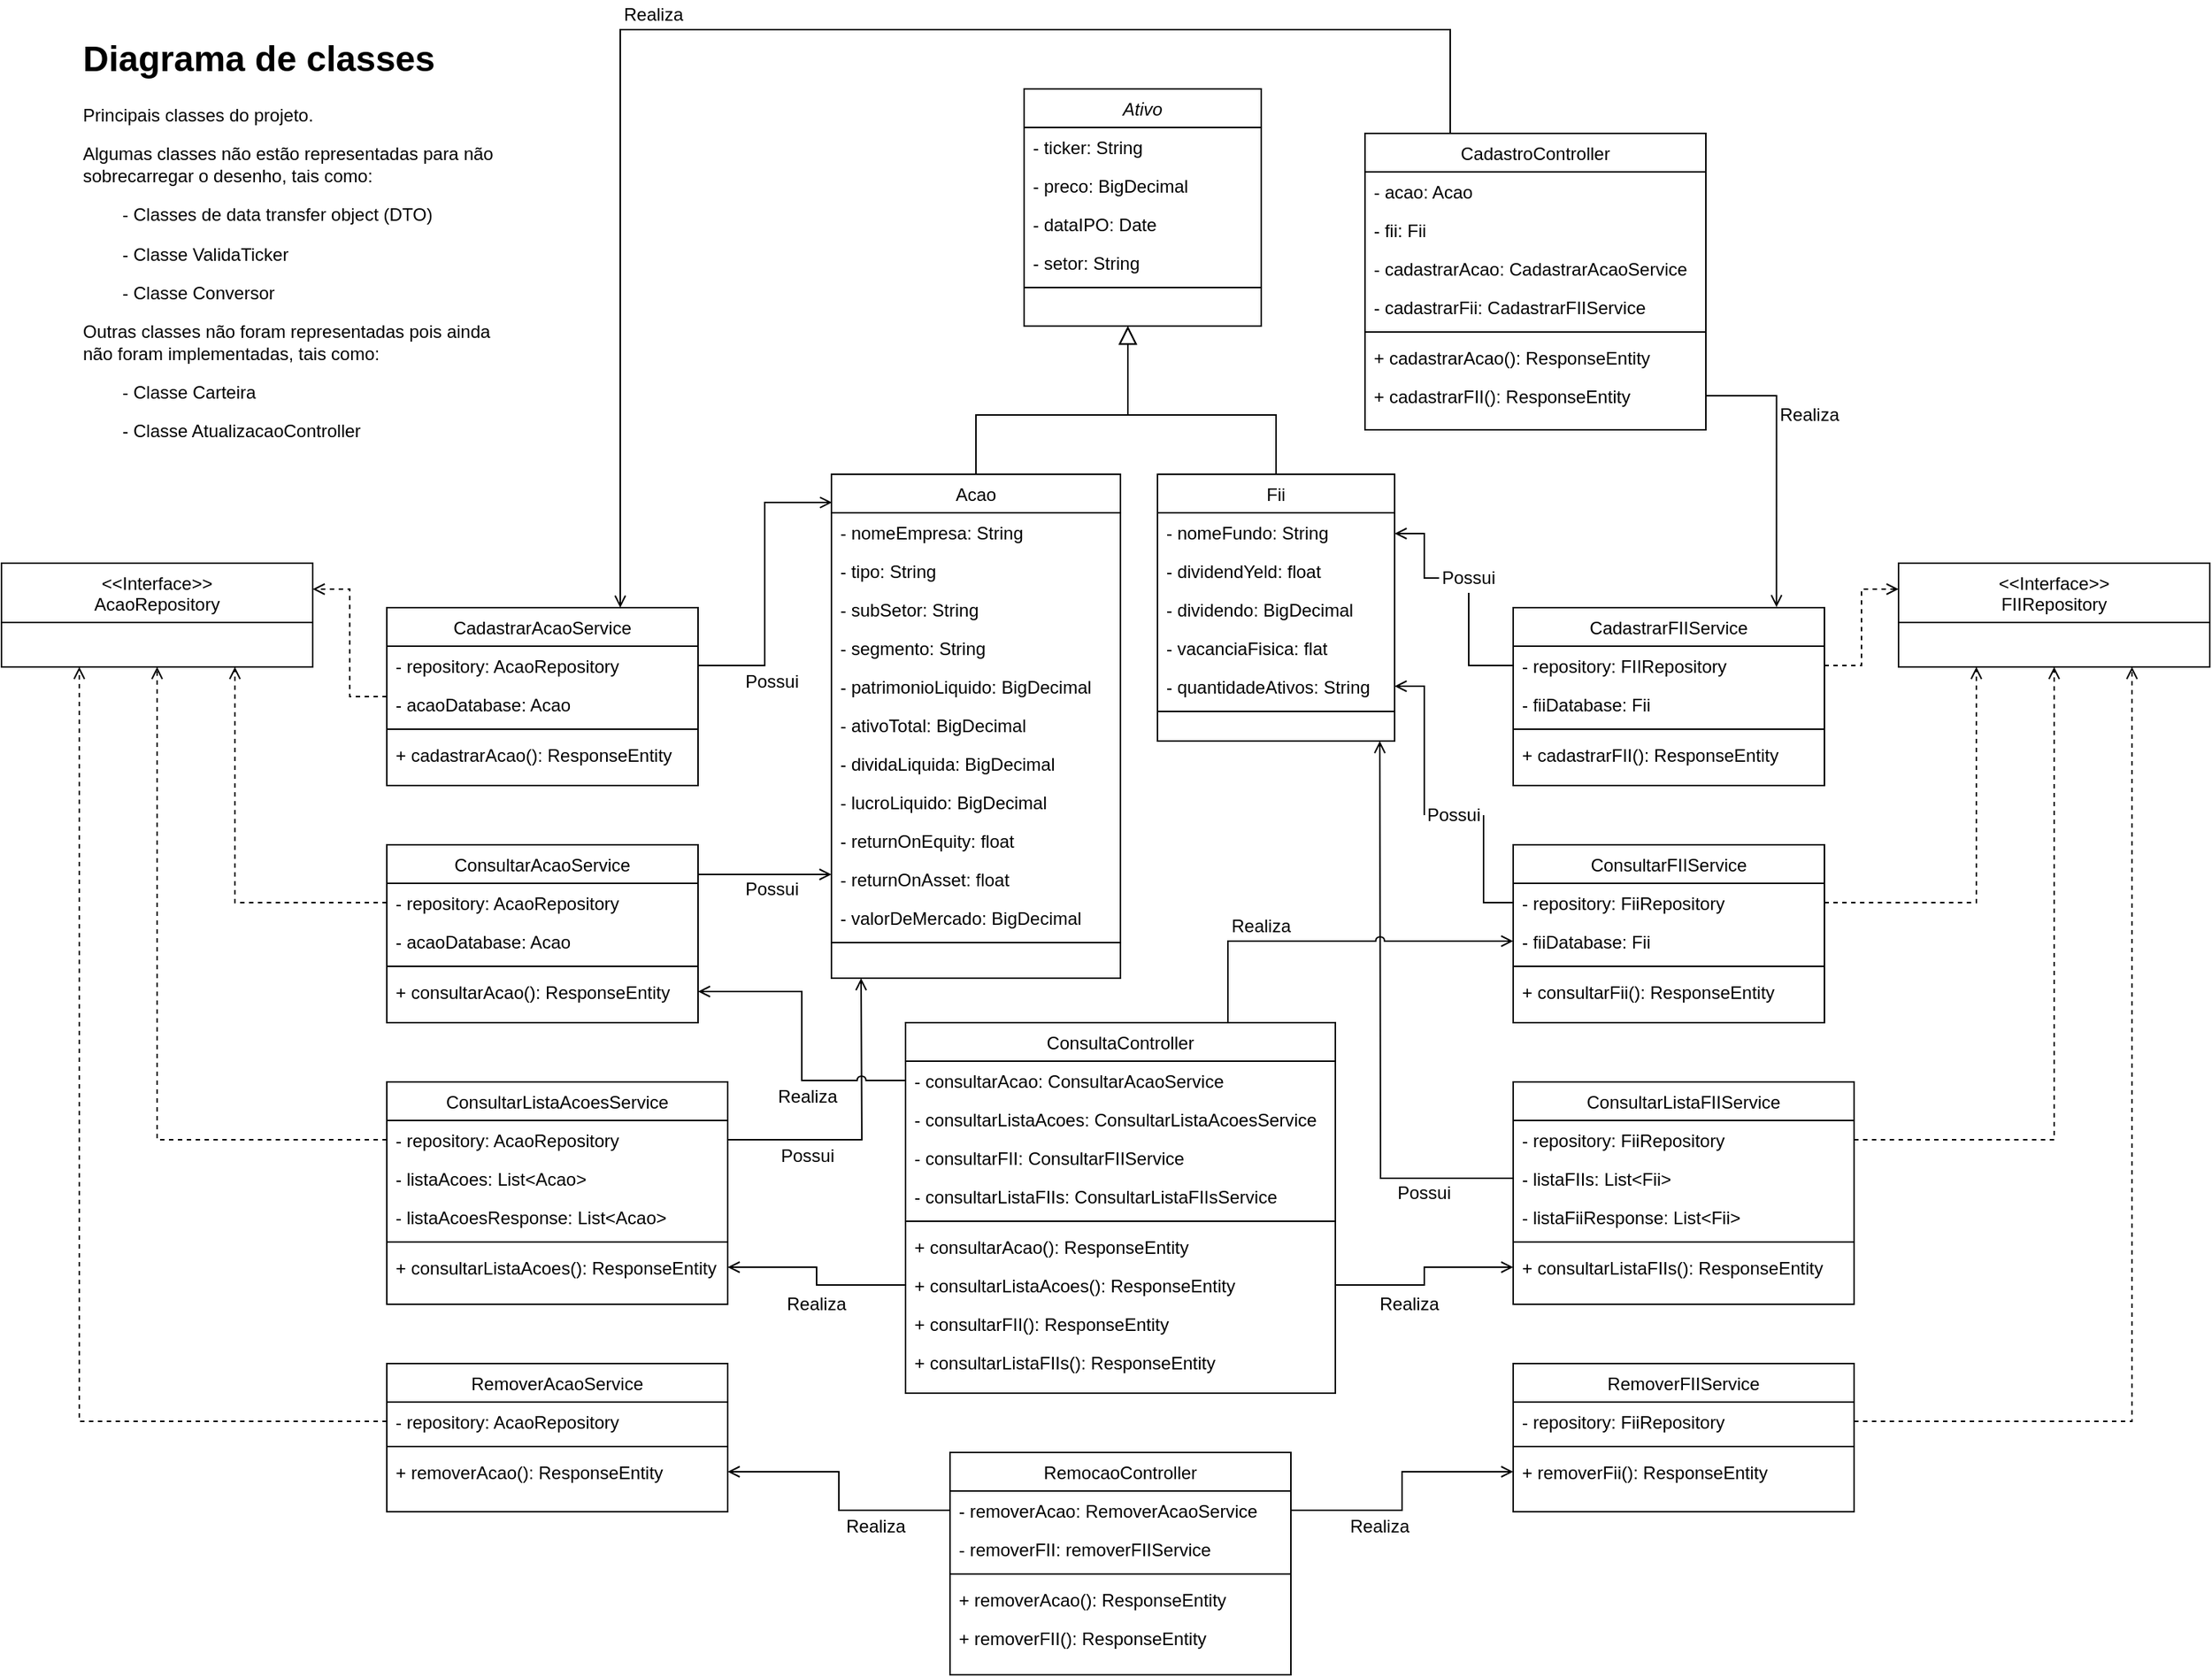 <mxfile version="14.9.2" type="device"><diagram id="C5RBs43oDa-KdzZeNtuy" name="Page-1"><mxGraphModel dx="2500" dy="2103" grid="1" gridSize="10" guides="1" tooltips="1" connect="1" arrows="1" fold="1" page="1" pageScale="1" pageWidth="827" pageHeight="1169" math="0" shadow="0"><root><mxCell id="WIyWlLk6GJQsqaUBKTNV-0"/><mxCell id="WIyWlLk6GJQsqaUBKTNV-1" parent="WIyWlLk6GJQsqaUBKTNV-0"/><mxCell id="zkfFHV4jXpPFQw0GAbJ--0" value="Ativo" style="swimlane;fontStyle=2;align=center;verticalAlign=top;childLayout=stackLayout;horizontal=1;startSize=26;horizontalStack=0;resizeParent=1;resizeLast=0;collapsible=1;marginBottom=0;rounded=0;shadow=0;strokeWidth=1;" parent="WIyWlLk6GJQsqaUBKTNV-1" vertex="1"><mxGeometry x="540" y="10" width="160" height="160" as="geometry"><mxRectangle x="230" y="140" width="160" height="26" as="alternateBounds"/></mxGeometry></mxCell><mxCell id="zkfFHV4jXpPFQw0GAbJ--1" value="- ticker: String" style="text;align=left;verticalAlign=top;spacingLeft=4;spacingRight=4;overflow=hidden;rotatable=0;points=[[0,0.5],[1,0.5]];portConstraint=eastwest;" parent="zkfFHV4jXpPFQw0GAbJ--0" vertex="1"><mxGeometry y="26" width="160" height="26" as="geometry"/></mxCell><mxCell id="zkfFHV4jXpPFQw0GAbJ--2" value="- preco: BigDecimal" style="text;align=left;verticalAlign=top;spacingLeft=4;spacingRight=4;overflow=hidden;rotatable=0;points=[[0,0.5],[1,0.5]];portConstraint=eastwest;rounded=0;shadow=0;html=0;" parent="zkfFHV4jXpPFQw0GAbJ--0" vertex="1"><mxGeometry y="52" width="160" height="26" as="geometry"/></mxCell><mxCell id="zkfFHV4jXpPFQw0GAbJ--3" value="- dataIPO: Date" style="text;align=left;verticalAlign=top;spacingLeft=4;spacingRight=4;overflow=hidden;rotatable=0;points=[[0,0.5],[1,0.5]];portConstraint=eastwest;rounded=0;shadow=0;html=0;" parent="zkfFHV4jXpPFQw0GAbJ--0" vertex="1"><mxGeometry y="78" width="160" height="26" as="geometry"/></mxCell><mxCell id="0uUBa3mdWD_UBztyE4oG-0" value="- setor: String" style="text;align=left;verticalAlign=top;spacingLeft=4;spacingRight=4;overflow=hidden;rotatable=0;points=[[0,0.5],[1,0.5]];portConstraint=eastwest;rounded=0;shadow=0;html=0;" parent="zkfFHV4jXpPFQw0GAbJ--0" vertex="1"><mxGeometry y="104" width="160" height="26" as="geometry"/></mxCell><mxCell id="zkfFHV4jXpPFQw0GAbJ--4" value="" style="line;html=1;strokeWidth=1;align=left;verticalAlign=middle;spacingTop=-1;spacingLeft=3;spacingRight=3;rotatable=0;labelPosition=right;points=[];portConstraint=eastwest;" parent="zkfFHV4jXpPFQw0GAbJ--0" vertex="1"><mxGeometry y="130" width="160" height="8" as="geometry"/></mxCell><mxCell id="zkfFHV4jXpPFQw0GAbJ--6" value="Acao" style="swimlane;fontStyle=0;align=center;verticalAlign=top;childLayout=stackLayout;horizontal=1;startSize=26;horizontalStack=0;resizeParent=1;resizeLast=0;collapsible=1;marginBottom=0;rounded=0;shadow=0;strokeWidth=1;" parent="WIyWlLk6GJQsqaUBKTNV-1" vertex="1"><mxGeometry x="410" y="270" width="195" height="340" as="geometry"><mxRectangle x="100" y="520" width="160" height="26" as="alternateBounds"/></mxGeometry></mxCell><mxCell id="zkfFHV4jXpPFQw0GAbJ--7" value="- nomeEmpresa: String" style="text;align=left;verticalAlign=top;spacingLeft=4;spacingRight=4;overflow=hidden;rotatable=0;points=[[0,0.5],[1,0.5]];portConstraint=eastwest;" parent="zkfFHV4jXpPFQw0GAbJ--6" vertex="1"><mxGeometry y="26" width="195" height="26" as="geometry"/></mxCell><mxCell id="zkfFHV4jXpPFQw0GAbJ--8" value="- tipo: String" style="text;align=left;verticalAlign=top;spacingLeft=4;spacingRight=4;overflow=hidden;rotatable=0;points=[[0,0.5],[1,0.5]];portConstraint=eastwest;rounded=0;shadow=0;html=0;" parent="zkfFHV4jXpPFQw0GAbJ--6" vertex="1"><mxGeometry y="52" width="195" height="26" as="geometry"/></mxCell><mxCell id="0uUBa3mdWD_UBztyE4oG-6" value="- subSetor: String" style="text;align=left;verticalAlign=top;spacingLeft=4;spacingRight=4;overflow=hidden;rotatable=0;points=[[0,0.5],[1,0.5]];portConstraint=eastwest;rounded=0;shadow=0;html=0;" parent="zkfFHV4jXpPFQw0GAbJ--6" vertex="1"><mxGeometry y="78" width="195" height="26" as="geometry"/></mxCell><mxCell id="0uUBa3mdWD_UBztyE4oG-8" value="- segmento: String" style="text;align=left;verticalAlign=top;spacingLeft=4;spacingRight=4;overflow=hidden;rotatable=0;points=[[0,0.5],[1,0.5]];portConstraint=eastwest;rounded=0;shadow=0;html=0;" parent="zkfFHV4jXpPFQw0GAbJ--6" vertex="1"><mxGeometry y="104" width="195" height="26" as="geometry"/></mxCell><mxCell id="0uUBa3mdWD_UBztyE4oG-9" value="- patrimonioLiquido: BigDecimal" style="text;align=left;verticalAlign=top;spacingLeft=4;spacingRight=4;overflow=hidden;rotatable=0;points=[[0,0.5],[1,0.5]];portConstraint=eastwest;rounded=0;shadow=0;html=0;" parent="zkfFHV4jXpPFQw0GAbJ--6" vertex="1"><mxGeometry y="130" width="195" height="26" as="geometry"/></mxCell><mxCell id="0uUBa3mdWD_UBztyE4oG-7" value="- ativoTotal: BigDecimal" style="text;align=left;verticalAlign=top;spacingLeft=4;spacingRight=4;overflow=hidden;rotatable=0;points=[[0,0.5],[1,0.5]];portConstraint=eastwest;rounded=0;shadow=0;html=0;" parent="zkfFHV4jXpPFQw0GAbJ--6" vertex="1"><mxGeometry y="156" width="195" height="26" as="geometry"/></mxCell><mxCell id="0uUBa3mdWD_UBztyE4oG-10" value="- dividaLiquida: BigDecimal" style="text;align=left;verticalAlign=top;spacingLeft=4;spacingRight=4;overflow=hidden;rotatable=0;points=[[0,0.5],[1,0.5]];portConstraint=eastwest;rounded=0;shadow=0;html=0;" parent="zkfFHV4jXpPFQw0GAbJ--6" vertex="1"><mxGeometry y="182" width="195" height="26" as="geometry"/></mxCell><mxCell id="0uUBa3mdWD_UBztyE4oG-11" value="- lucroLiquido: BigDecimal" style="text;align=left;verticalAlign=top;spacingLeft=4;spacingRight=4;overflow=hidden;rotatable=0;points=[[0,0.5],[1,0.5]];portConstraint=eastwest;rounded=0;shadow=0;html=0;" parent="zkfFHV4jXpPFQw0GAbJ--6" vertex="1"><mxGeometry y="208" width="195" height="26" as="geometry"/></mxCell><mxCell id="0uUBa3mdWD_UBztyE4oG-12" value="- returnOnEquity: float" style="text;align=left;verticalAlign=top;spacingLeft=4;spacingRight=4;overflow=hidden;rotatable=0;points=[[0,0.5],[1,0.5]];portConstraint=eastwest;rounded=0;shadow=0;html=0;" parent="zkfFHV4jXpPFQw0GAbJ--6" vertex="1"><mxGeometry y="234" width="195" height="26" as="geometry"/></mxCell><mxCell id="0uUBa3mdWD_UBztyE4oG-13" value="- returnOnAsset: float" style="text;align=left;verticalAlign=top;spacingLeft=4;spacingRight=4;overflow=hidden;rotatable=0;points=[[0,0.5],[1,0.5]];portConstraint=eastwest;rounded=0;shadow=0;html=0;" parent="zkfFHV4jXpPFQw0GAbJ--6" vertex="1"><mxGeometry y="260" width="195" height="26" as="geometry"/></mxCell><mxCell id="0uUBa3mdWD_UBztyE4oG-15" value="- valorDeMercado: BigDecimal" style="text;align=left;verticalAlign=top;spacingLeft=4;spacingRight=4;overflow=hidden;rotatable=0;points=[[0,0.5],[1,0.5]];portConstraint=eastwest;rounded=0;shadow=0;html=0;" parent="zkfFHV4jXpPFQw0GAbJ--6" vertex="1"><mxGeometry y="286" width="195" height="26" as="geometry"/></mxCell><mxCell id="zkfFHV4jXpPFQw0GAbJ--9" value="" style="line;html=1;strokeWidth=1;align=left;verticalAlign=middle;spacingTop=-1;spacingLeft=3;spacingRight=3;rotatable=0;labelPosition=right;points=[];portConstraint=eastwest;" parent="zkfFHV4jXpPFQw0GAbJ--6" vertex="1"><mxGeometry y="312" width="195" height="8" as="geometry"/></mxCell><mxCell id="zkfFHV4jXpPFQw0GAbJ--12" value="" style="endArrow=block;endSize=10;endFill=0;shadow=0;strokeWidth=1;rounded=0;edgeStyle=elbowEdgeStyle;elbow=vertical;" parent="WIyWlLk6GJQsqaUBKTNV-1" source="zkfFHV4jXpPFQw0GAbJ--6" target="zkfFHV4jXpPFQw0GAbJ--0" edge="1"><mxGeometry width="160" relative="1" as="geometry"><mxPoint x="510" y="63" as="sourcePoint"/><mxPoint x="510" y="63" as="targetPoint"/><Array as="points"><mxPoint x="610" y="230"/></Array></mxGeometry></mxCell><mxCell id="zkfFHV4jXpPFQw0GAbJ--13" value="Fii" style="swimlane;fontStyle=0;align=center;verticalAlign=top;childLayout=stackLayout;horizontal=1;startSize=26;horizontalStack=0;resizeParent=1;resizeLast=0;collapsible=1;marginBottom=0;rounded=0;shadow=0;strokeWidth=1;" parent="WIyWlLk6GJQsqaUBKTNV-1" vertex="1"><mxGeometry x="630" y="270" width="160" height="180" as="geometry"><mxRectangle x="340" y="380" width="170" height="26" as="alternateBounds"/></mxGeometry></mxCell><mxCell id="0uUBa3mdWD_UBztyE4oG-16" value="- nomeFundo: String" style="text;align=left;verticalAlign=top;spacingLeft=4;spacingRight=4;overflow=hidden;rotatable=0;points=[[0,0.5],[1,0.5]];portConstraint=eastwest;" parent="zkfFHV4jXpPFQw0GAbJ--13" vertex="1"><mxGeometry y="26" width="160" height="26" as="geometry"/></mxCell><mxCell id="0uUBa3mdWD_UBztyE4oG-19" value="- dividendYeld: float" style="text;align=left;verticalAlign=top;spacingLeft=4;spacingRight=4;overflow=hidden;rotatable=0;points=[[0,0.5],[1,0.5]];portConstraint=eastwest;rounded=0;shadow=0;html=0;" parent="zkfFHV4jXpPFQw0GAbJ--13" vertex="1"><mxGeometry y="52" width="160" height="26" as="geometry"/></mxCell><mxCell id="0uUBa3mdWD_UBztyE4oG-18" value="- dividendo: BigDecimal" style="text;align=left;verticalAlign=top;spacingLeft=4;spacingRight=4;overflow=hidden;rotatable=0;points=[[0,0.5],[1,0.5]];portConstraint=eastwest;rounded=0;shadow=0;html=0;" parent="zkfFHV4jXpPFQw0GAbJ--13" vertex="1"><mxGeometry y="78" width="160" height="26" as="geometry"/></mxCell><mxCell id="0uUBa3mdWD_UBztyE4oG-17" value="- vacanciaFisica: flat" style="text;align=left;verticalAlign=top;spacingLeft=4;spacingRight=4;overflow=hidden;rotatable=0;points=[[0,0.5],[1,0.5]];portConstraint=eastwest;rounded=0;shadow=0;html=0;" parent="zkfFHV4jXpPFQw0GAbJ--13" vertex="1"><mxGeometry y="104" width="160" height="26" as="geometry"/></mxCell><mxCell id="0uUBa3mdWD_UBztyE4oG-20" value="- quantidadeAtivos: String" style="text;align=left;verticalAlign=top;spacingLeft=4;spacingRight=4;overflow=hidden;rotatable=0;points=[[0,0.5],[1,0.5]];portConstraint=eastwest;" parent="zkfFHV4jXpPFQw0GAbJ--13" vertex="1"><mxGeometry y="130" width="160" height="26" as="geometry"/></mxCell><mxCell id="zkfFHV4jXpPFQw0GAbJ--15" value="" style="line;html=1;strokeWidth=1;align=left;verticalAlign=middle;spacingTop=-1;spacingLeft=3;spacingRight=3;rotatable=0;labelPosition=right;points=[];portConstraint=eastwest;" parent="zkfFHV4jXpPFQw0GAbJ--13" vertex="1"><mxGeometry y="156" width="160" height="8" as="geometry"/></mxCell><mxCell id="zkfFHV4jXpPFQw0GAbJ--16" value="" style="endArrow=block;endSize=10;endFill=0;shadow=0;strokeWidth=1;rounded=0;edgeStyle=elbowEdgeStyle;elbow=vertical;" parent="WIyWlLk6GJQsqaUBKTNV-1" source="zkfFHV4jXpPFQw0GAbJ--13" target="zkfFHV4jXpPFQw0GAbJ--0" edge="1"><mxGeometry width="160" relative="1" as="geometry"><mxPoint x="520" y="233" as="sourcePoint"/><mxPoint x="620" y="131" as="targetPoint"/><Array as="points"><mxPoint x="610" y="230"/></Array></mxGeometry></mxCell><mxCell id="0uUBa3mdWD_UBztyE4oG-98" style="edgeStyle=orthogonalEdgeStyle;rounded=0;orthogonalLoop=1;jettySize=auto;html=1;entryX=1;entryY=0.25;entryDx=0;entryDy=0;dashed=1;endArrow=open;endFill=0;" parent="WIyWlLk6GJQsqaUBKTNV-1" source="0uUBa3mdWD_UBztyE4oG-21" target="0uUBa3mdWD_UBztyE4oG-97" edge="1"><mxGeometry relative="1" as="geometry"/></mxCell><mxCell id="0uUBa3mdWD_UBztyE4oG-21" value="CadastrarAcaoService" style="swimlane;fontStyle=0;align=center;verticalAlign=top;childLayout=stackLayout;horizontal=1;startSize=26;horizontalStack=0;resizeParent=1;resizeLast=0;collapsible=1;marginBottom=0;rounded=0;shadow=0;strokeWidth=1;" parent="WIyWlLk6GJQsqaUBKTNV-1" vertex="1"><mxGeometry x="110" y="360" width="210" height="120" as="geometry"><mxRectangle x="100" y="520" width="160" height="26" as="alternateBounds"/></mxGeometry></mxCell><mxCell id="0uUBa3mdWD_UBztyE4oG-22" value="- repository: AcaoRepository" style="text;align=left;verticalAlign=top;spacingLeft=4;spacingRight=4;overflow=hidden;rotatable=0;points=[[0,0.5],[1,0.5]];portConstraint=eastwest;" parent="0uUBa3mdWD_UBztyE4oG-21" vertex="1"><mxGeometry y="26" width="210" height="26" as="geometry"/></mxCell><mxCell id="0uUBa3mdWD_UBztyE4oG-23" value="- acaoDatabase: Acao" style="text;align=left;verticalAlign=top;spacingLeft=4;spacingRight=4;overflow=hidden;rotatable=0;points=[[0,0.5],[1,0.5]];portConstraint=eastwest;rounded=0;shadow=0;html=0;" parent="0uUBa3mdWD_UBztyE4oG-21" vertex="1"><mxGeometry y="52" width="210" height="26" as="geometry"/></mxCell><mxCell id="0uUBa3mdWD_UBztyE4oG-33" value="" style="line;html=1;strokeWidth=1;align=left;verticalAlign=middle;spacingTop=-1;spacingLeft=3;spacingRight=3;rotatable=0;labelPosition=right;points=[];portConstraint=eastwest;" parent="0uUBa3mdWD_UBztyE4oG-21" vertex="1"><mxGeometry y="78" width="210" height="8" as="geometry"/></mxCell><mxCell id="0uUBa3mdWD_UBztyE4oG-37" value="+ cadastrarAcao(): ResponseEntity" style="text;align=left;verticalAlign=top;spacingLeft=4;spacingRight=4;overflow=hidden;rotatable=0;points=[[0,0.5],[1,0.5]];portConstraint=eastwest;rounded=0;shadow=0;html=0;" parent="0uUBa3mdWD_UBztyE4oG-21" vertex="1"><mxGeometry y="86" width="210" height="26" as="geometry"/></mxCell><mxCell id="0uUBa3mdWD_UBztyE4oG-38" value="CadastrarFIIService" style="swimlane;fontStyle=0;align=center;verticalAlign=top;childLayout=stackLayout;horizontal=1;startSize=26;horizontalStack=0;resizeParent=1;resizeLast=0;collapsible=1;marginBottom=0;rounded=0;shadow=0;strokeWidth=1;" parent="WIyWlLk6GJQsqaUBKTNV-1" vertex="1"><mxGeometry x="870" y="360" width="210" height="120" as="geometry"><mxRectangle x="100" y="520" width="160" height="26" as="alternateBounds"/></mxGeometry></mxCell><mxCell id="0uUBa3mdWD_UBztyE4oG-39" value="- repository: FIIRepository" style="text;align=left;verticalAlign=top;spacingLeft=4;spacingRight=4;overflow=hidden;rotatable=0;points=[[0,0.5],[1,0.5]];portConstraint=eastwest;" parent="0uUBa3mdWD_UBztyE4oG-38" vertex="1"><mxGeometry y="26" width="210" height="26" as="geometry"/></mxCell><mxCell id="0uUBa3mdWD_UBztyE4oG-40" value="- fiiDatabase: Fii" style="text;align=left;verticalAlign=top;spacingLeft=4;spacingRight=4;overflow=hidden;rotatable=0;points=[[0,0.5],[1,0.5]];portConstraint=eastwest;rounded=0;shadow=0;html=0;" parent="0uUBa3mdWD_UBztyE4oG-38" vertex="1"><mxGeometry y="52" width="210" height="26" as="geometry"/></mxCell><mxCell id="0uUBa3mdWD_UBztyE4oG-41" value="" style="line;html=1;strokeWidth=1;align=left;verticalAlign=middle;spacingTop=-1;spacingLeft=3;spacingRight=3;rotatable=0;labelPosition=right;points=[];portConstraint=eastwest;" parent="0uUBa3mdWD_UBztyE4oG-38" vertex="1"><mxGeometry y="78" width="210" height="8" as="geometry"/></mxCell><mxCell id="0uUBa3mdWD_UBztyE4oG-42" value="+ cadastrarFII(): ResponseEntity" style="text;align=left;verticalAlign=top;spacingLeft=4;spacingRight=4;overflow=hidden;rotatable=0;points=[[0,0.5],[1,0.5]];portConstraint=eastwest;rounded=0;shadow=0;html=0;" parent="0uUBa3mdWD_UBztyE4oG-38" vertex="1"><mxGeometry y="86" width="210" height="26" as="geometry"/></mxCell><mxCell id="0uUBa3mdWD_UBztyE4oG-44" value="ConsultarAcaoService" style="swimlane;fontStyle=0;align=center;verticalAlign=top;childLayout=stackLayout;horizontal=1;startSize=26;horizontalStack=0;resizeParent=1;resizeLast=0;collapsible=1;marginBottom=0;rounded=0;shadow=0;strokeWidth=1;" parent="WIyWlLk6GJQsqaUBKTNV-1" vertex="1"><mxGeometry x="110" y="520" width="210" height="120" as="geometry"><mxRectangle x="100" y="520" width="160" height="26" as="alternateBounds"/></mxGeometry></mxCell><mxCell id="0uUBa3mdWD_UBztyE4oG-45" value="- repository: AcaoRepository" style="text;align=left;verticalAlign=top;spacingLeft=4;spacingRight=4;overflow=hidden;rotatable=0;points=[[0,0.5],[1,0.5]];portConstraint=eastwest;" parent="0uUBa3mdWD_UBztyE4oG-44" vertex="1"><mxGeometry y="26" width="210" height="26" as="geometry"/></mxCell><mxCell id="0uUBa3mdWD_UBztyE4oG-46" value="- acaoDatabase: Acao" style="text;align=left;verticalAlign=top;spacingLeft=4;spacingRight=4;overflow=hidden;rotatable=0;points=[[0,0.5],[1,0.5]];portConstraint=eastwest;rounded=0;shadow=0;html=0;" parent="0uUBa3mdWD_UBztyE4oG-44" vertex="1"><mxGeometry y="52" width="210" height="26" as="geometry"/></mxCell><mxCell id="0uUBa3mdWD_UBztyE4oG-47" value="" style="line;html=1;strokeWidth=1;align=left;verticalAlign=middle;spacingTop=-1;spacingLeft=3;spacingRight=3;rotatable=0;labelPosition=right;points=[];portConstraint=eastwest;" parent="0uUBa3mdWD_UBztyE4oG-44" vertex="1"><mxGeometry y="78" width="210" height="8" as="geometry"/></mxCell><mxCell id="0uUBa3mdWD_UBztyE4oG-48" value="+ consultarAcao(): ResponseEntity" style="text;align=left;verticalAlign=top;spacingLeft=4;spacingRight=4;overflow=hidden;rotatable=0;points=[[0,0.5],[1,0.5]];portConstraint=eastwest;rounded=0;shadow=0;html=0;" parent="0uUBa3mdWD_UBztyE4oG-44" vertex="1"><mxGeometry y="86" width="210" height="26" as="geometry"/></mxCell><mxCell id="0uUBa3mdWD_UBztyE4oG-55" style="edgeStyle=orthogonalEdgeStyle;rounded=0;orthogonalLoop=1;jettySize=auto;html=1;exitX=1;exitY=0.5;exitDx=0;exitDy=0;endArrow=open;endFill=0;" parent="WIyWlLk6GJQsqaUBKTNV-1" source="0uUBa3mdWD_UBztyE4oG-45" edge="1"><mxGeometry relative="1" as="geometry"><mxPoint x="410" y="540" as="targetPoint"/><Array as="points"><mxPoint x="320" y="540"/><mxPoint x="410" y="540"/></Array></mxGeometry></mxCell><mxCell id="0uUBa3mdWD_UBztyE4oG-56" style="edgeStyle=orthogonalEdgeStyle;rounded=0;orthogonalLoop=1;jettySize=auto;html=1;exitX=1;exitY=0.5;exitDx=0;exitDy=0;entryX=0.002;entryY=0.056;entryDx=0;entryDy=0;entryPerimeter=0;endArrow=open;endFill=0;" parent="WIyWlLk6GJQsqaUBKTNV-1" source="0uUBa3mdWD_UBztyE4oG-22" target="zkfFHV4jXpPFQw0GAbJ--6" edge="1"><mxGeometry relative="1" as="geometry"/></mxCell><mxCell id="0uUBa3mdWD_UBztyE4oG-57" value="ConsultarListaAcoesService" style="swimlane;fontStyle=0;align=center;verticalAlign=top;childLayout=stackLayout;horizontal=1;startSize=26;horizontalStack=0;resizeParent=1;resizeLast=0;collapsible=1;marginBottom=0;rounded=0;shadow=0;strokeWidth=1;" parent="WIyWlLk6GJQsqaUBKTNV-1" vertex="1"><mxGeometry x="110" y="680" width="230" height="150" as="geometry"><mxRectangle x="100" y="520" width="160" height="26" as="alternateBounds"/></mxGeometry></mxCell><mxCell id="0uUBa3mdWD_UBztyE4oG-58" value="- repository: AcaoRepository" style="text;align=left;verticalAlign=top;spacingLeft=4;spacingRight=4;overflow=hidden;rotatable=0;points=[[0,0.5],[1,0.5]];portConstraint=eastwest;" parent="0uUBa3mdWD_UBztyE4oG-57" vertex="1"><mxGeometry y="26" width="230" height="26" as="geometry"/></mxCell><mxCell id="0uUBa3mdWD_UBztyE4oG-59" value="- listaAcoes: List&lt;Acao&gt;" style="text;align=left;verticalAlign=top;spacingLeft=4;spacingRight=4;overflow=hidden;rotatable=0;points=[[0,0.5],[1,0.5]];portConstraint=eastwest;rounded=0;shadow=0;html=0;" parent="0uUBa3mdWD_UBztyE4oG-57" vertex="1"><mxGeometry y="52" width="230" height="26" as="geometry"/></mxCell><mxCell id="0uUBa3mdWD_UBztyE4oG-62" value="- listaAcoesResponse: List&lt;Acao&gt;" style="text;align=left;verticalAlign=top;spacingLeft=4;spacingRight=4;overflow=hidden;rotatable=0;points=[[0,0.5],[1,0.5]];portConstraint=eastwest;rounded=0;shadow=0;html=0;" parent="0uUBa3mdWD_UBztyE4oG-57" vertex="1"><mxGeometry y="78" width="230" height="26" as="geometry"/></mxCell><mxCell id="0uUBa3mdWD_UBztyE4oG-60" value="" style="line;html=1;strokeWidth=1;align=left;verticalAlign=middle;spacingTop=-1;spacingLeft=3;spacingRight=3;rotatable=0;labelPosition=right;points=[];portConstraint=eastwest;" parent="0uUBa3mdWD_UBztyE4oG-57" vertex="1"><mxGeometry y="104" width="230" height="8" as="geometry"/></mxCell><mxCell id="0uUBa3mdWD_UBztyE4oG-61" value="+ consultarListaAcoes(): ResponseEntity" style="text;align=left;verticalAlign=top;spacingLeft=4;spacingRight=4;overflow=hidden;rotatable=0;points=[[0,0.5],[1,0.5]];portConstraint=eastwest;rounded=0;shadow=0;html=0;" parent="0uUBa3mdWD_UBztyE4oG-57" vertex="1"><mxGeometry y="112" width="230" height="26" as="geometry"/></mxCell><mxCell id="0uUBa3mdWD_UBztyE4oG-63" style="edgeStyle=orthogonalEdgeStyle;rounded=0;orthogonalLoop=1;jettySize=auto;html=1;exitX=1;exitY=0.5;exitDx=0;exitDy=0;endArrow=open;endFill=0;" parent="WIyWlLk6GJQsqaUBKTNV-1" source="0uUBa3mdWD_UBztyE4oG-58" edge="1"><mxGeometry relative="1" as="geometry"><mxPoint x="430" y="610" as="targetPoint"/></mxGeometry></mxCell><mxCell id="0uUBa3mdWD_UBztyE4oG-64" value="RemoverAcaoService" style="swimlane;fontStyle=0;align=center;verticalAlign=top;childLayout=stackLayout;horizontal=1;startSize=26;horizontalStack=0;resizeParent=1;resizeLast=0;collapsible=1;marginBottom=0;rounded=0;shadow=0;strokeWidth=1;" parent="WIyWlLk6GJQsqaUBKTNV-1" vertex="1"><mxGeometry x="110" y="870" width="230" height="100" as="geometry"><mxRectangle x="100" y="520" width="160" height="26" as="alternateBounds"/></mxGeometry></mxCell><mxCell id="0uUBa3mdWD_UBztyE4oG-65" value="- repository: AcaoRepository" style="text;align=left;verticalAlign=top;spacingLeft=4;spacingRight=4;overflow=hidden;rotatable=0;points=[[0,0.5],[1,0.5]];portConstraint=eastwest;" parent="0uUBa3mdWD_UBztyE4oG-64" vertex="1"><mxGeometry y="26" width="230" height="26" as="geometry"/></mxCell><mxCell id="0uUBa3mdWD_UBztyE4oG-68" value="" style="line;html=1;strokeWidth=1;align=left;verticalAlign=middle;spacingTop=-1;spacingLeft=3;spacingRight=3;rotatable=0;labelPosition=right;points=[];portConstraint=eastwest;" parent="0uUBa3mdWD_UBztyE4oG-64" vertex="1"><mxGeometry y="52" width="230" height="8" as="geometry"/></mxCell><mxCell id="0uUBa3mdWD_UBztyE4oG-69" value="+ removerAcao(): ResponseEntity" style="text;align=left;verticalAlign=top;spacingLeft=4;spacingRight=4;overflow=hidden;rotatable=0;points=[[0,0.5],[1,0.5]];portConstraint=eastwest;rounded=0;shadow=0;html=0;" parent="0uUBa3mdWD_UBztyE4oG-64" vertex="1"><mxGeometry y="60" width="230" height="26" as="geometry"/></mxCell><mxCell id="0uUBa3mdWD_UBztyE4oG-71" value="ConsultarFIIService" style="swimlane;fontStyle=0;align=center;verticalAlign=top;childLayout=stackLayout;horizontal=1;startSize=26;horizontalStack=0;resizeParent=1;resizeLast=0;collapsible=1;marginBottom=0;rounded=0;shadow=0;strokeWidth=1;" parent="WIyWlLk6GJQsqaUBKTNV-1" vertex="1"><mxGeometry x="870" y="520" width="210" height="120" as="geometry"><mxRectangle x="100" y="520" width="160" height="26" as="alternateBounds"/></mxGeometry></mxCell><mxCell id="0uUBa3mdWD_UBztyE4oG-72" value="- repository: FiiRepository" style="text;align=left;verticalAlign=top;spacingLeft=4;spacingRight=4;overflow=hidden;rotatable=0;points=[[0,0.5],[1,0.5]];portConstraint=eastwest;" parent="0uUBa3mdWD_UBztyE4oG-71" vertex="1"><mxGeometry y="26" width="210" height="26" as="geometry"/></mxCell><mxCell id="0uUBa3mdWD_UBztyE4oG-73" value="- fiiDatabase: Fii" style="text;align=left;verticalAlign=top;spacingLeft=4;spacingRight=4;overflow=hidden;rotatable=0;points=[[0,0.5],[1,0.5]];portConstraint=eastwest;rounded=0;shadow=0;html=0;" parent="0uUBa3mdWD_UBztyE4oG-71" vertex="1"><mxGeometry y="52" width="210" height="26" as="geometry"/></mxCell><mxCell id="0uUBa3mdWD_UBztyE4oG-74" value="" style="line;html=1;strokeWidth=1;align=left;verticalAlign=middle;spacingTop=-1;spacingLeft=3;spacingRight=3;rotatable=0;labelPosition=right;points=[];portConstraint=eastwest;" parent="0uUBa3mdWD_UBztyE4oG-71" vertex="1"><mxGeometry y="78" width="210" height="8" as="geometry"/></mxCell><mxCell id="0uUBa3mdWD_UBztyE4oG-75" value="+ consultarFii(): ResponseEntity" style="text;align=left;verticalAlign=top;spacingLeft=4;spacingRight=4;overflow=hidden;rotatable=0;points=[[0,0.5],[1,0.5]];portConstraint=eastwest;rounded=0;shadow=0;html=0;" parent="0uUBa3mdWD_UBztyE4oG-71" vertex="1"><mxGeometry y="86" width="210" height="26" as="geometry"/></mxCell><mxCell id="0uUBa3mdWD_UBztyE4oG-76" value="ConsultarListaFIIService" style="swimlane;fontStyle=0;align=center;verticalAlign=top;childLayout=stackLayout;horizontal=1;startSize=26;horizontalStack=0;resizeParent=1;resizeLast=0;collapsible=1;marginBottom=0;rounded=0;shadow=0;strokeWidth=1;" parent="WIyWlLk6GJQsqaUBKTNV-1" vertex="1"><mxGeometry x="870" y="680" width="230" height="150" as="geometry"><mxRectangle x="100" y="520" width="160" height="26" as="alternateBounds"/></mxGeometry></mxCell><mxCell id="0uUBa3mdWD_UBztyE4oG-77" value="- repository: FiiRepository" style="text;align=left;verticalAlign=top;spacingLeft=4;spacingRight=4;overflow=hidden;rotatable=0;points=[[0,0.5],[1,0.5]];portConstraint=eastwest;" parent="0uUBa3mdWD_UBztyE4oG-76" vertex="1"><mxGeometry y="26" width="230" height="26" as="geometry"/></mxCell><mxCell id="0uUBa3mdWD_UBztyE4oG-78" value="- listaFIIs: List&lt;Fii&gt;" style="text;align=left;verticalAlign=top;spacingLeft=4;spacingRight=4;overflow=hidden;rotatable=0;points=[[0,0.5],[1,0.5]];portConstraint=eastwest;rounded=0;shadow=0;html=0;" parent="0uUBa3mdWD_UBztyE4oG-76" vertex="1"><mxGeometry y="52" width="230" height="26" as="geometry"/></mxCell><mxCell id="0uUBa3mdWD_UBztyE4oG-79" value="- listaFiiResponse: List&lt;Fii&gt;" style="text;align=left;verticalAlign=top;spacingLeft=4;spacingRight=4;overflow=hidden;rotatable=0;points=[[0,0.5],[1,0.5]];portConstraint=eastwest;rounded=0;shadow=0;html=0;" parent="0uUBa3mdWD_UBztyE4oG-76" vertex="1"><mxGeometry y="78" width="230" height="26" as="geometry"/></mxCell><mxCell id="0uUBa3mdWD_UBztyE4oG-80" value="" style="line;html=1;strokeWidth=1;align=left;verticalAlign=middle;spacingTop=-1;spacingLeft=3;spacingRight=3;rotatable=0;labelPosition=right;points=[];portConstraint=eastwest;" parent="0uUBa3mdWD_UBztyE4oG-76" vertex="1"><mxGeometry y="104" width="230" height="8" as="geometry"/></mxCell><mxCell id="0uUBa3mdWD_UBztyE4oG-81" value="+ consultarListaFIIs(): ResponseEntity" style="text;align=left;verticalAlign=top;spacingLeft=4;spacingRight=4;overflow=hidden;rotatable=0;points=[[0,0.5],[1,0.5]];portConstraint=eastwest;rounded=0;shadow=0;html=0;" parent="0uUBa3mdWD_UBztyE4oG-76" vertex="1"><mxGeometry y="112" width="230" height="26" as="geometry"/></mxCell><mxCell id="0uUBa3mdWD_UBztyE4oG-82" value="RemoverFIIService" style="swimlane;fontStyle=0;align=center;verticalAlign=top;childLayout=stackLayout;horizontal=1;startSize=26;horizontalStack=0;resizeParent=1;resizeLast=0;collapsible=1;marginBottom=0;rounded=0;shadow=0;strokeWidth=1;" parent="WIyWlLk6GJQsqaUBKTNV-1" vertex="1"><mxGeometry x="870" y="870" width="230" height="100" as="geometry"><mxRectangle x="100" y="520" width="160" height="26" as="alternateBounds"/></mxGeometry></mxCell><mxCell id="0uUBa3mdWD_UBztyE4oG-83" value="- repository: FiiRepository" style="text;align=left;verticalAlign=top;spacingLeft=4;spacingRight=4;overflow=hidden;rotatable=0;points=[[0,0.5],[1,0.5]];portConstraint=eastwest;" parent="0uUBa3mdWD_UBztyE4oG-82" vertex="1"><mxGeometry y="26" width="230" height="26" as="geometry"/></mxCell><mxCell id="0uUBa3mdWD_UBztyE4oG-84" value="" style="line;html=1;strokeWidth=1;align=left;verticalAlign=middle;spacingTop=-1;spacingLeft=3;spacingRight=3;rotatable=0;labelPosition=right;points=[];portConstraint=eastwest;" parent="0uUBa3mdWD_UBztyE4oG-82" vertex="1"><mxGeometry y="52" width="230" height="8" as="geometry"/></mxCell><mxCell id="0uUBa3mdWD_UBztyE4oG-85" value="+ removerFii(): ResponseEntity" style="text;align=left;verticalAlign=top;spacingLeft=4;spacingRight=4;overflow=hidden;rotatable=0;points=[[0,0.5],[1,0.5]];portConstraint=eastwest;rounded=0;shadow=0;html=0;" parent="0uUBa3mdWD_UBztyE4oG-82" vertex="1"><mxGeometry y="60" width="230" height="26" as="geometry"/></mxCell><mxCell id="0uUBa3mdWD_UBztyE4oG-87" style="edgeStyle=orthogonalEdgeStyle;rounded=0;orthogonalLoop=1;jettySize=auto;html=1;exitX=0;exitY=0.5;exitDx=0;exitDy=0;endArrow=open;endFill=0;" parent="WIyWlLk6GJQsqaUBKTNV-1" source="0uUBa3mdWD_UBztyE4oG-78" edge="1"><mxGeometry relative="1" as="geometry"><mxPoint x="780" y="450" as="targetPoint"/></mxGeometry></mxCell><mxCell id="0uUBa3mdWD_UBztyE4oG-88" value="&lt;&lt;Interface&gt;&gt;&#10;FIIRepository" style="swimlane;fontStyle=0;align=center;verticalAlign=top;childLayout=stackLayout;horizontal=1;startSize=40;horizontalStack=0;resizeParent=1;resizeLast=0;collapsible=1;marginBottom=0;rounded=0;shadow=0;strokeWidth=1;" parent="WIyWlLk6GJQsqaUBKTNV-1" vertex="1"><mxGeometry x="1130" y="330" width="210" height="70" as="geometry"><mxRectangle x="100" y="520" width="160" height="26" as="alternateBounds"/></mxGeometry></mxCell><mxCell id="0uUBa3mdWD_UBztyE4oG-93" style="edgeStyle=orthogonalEdgeStyle;rounded=0;orthogonalLoop=1;jettySize=auto;html=1;entryX=0;entryY=0.25;entryDx=0;entryDy=0;endArrow=open;endFill=0;dashed=1;" parent="WIyWlLk6GJQsqaUBKTNV-1" source="0uUBa3mdWD_UBztyE4oG-39" target="0uUBa3mdWD_UBztyE4oG-88" edge="1"><mxGeometry relative="1" as="geometry"/></mxCell><mxCell id="0uUBa3mdWD_UBztyE4oG-94" style="edgeStyle=orthogonalEdgeStyle;rounded=0;orthogonalLoop=1;jettySize=auto;html=1;exitX=1;exitY=0.5;exitDx=0;exitDy=0;dashed=1;endArrow=open;endFill=0;entryX=0.25;entryY=1;entryDx=0;entryDy=0;" parent="WIyWlLk6GJQsqaUBKTNV-1" source="0uUBa3mdWD_UBztyE4oG-72" target="0uUBa3mdWD_UBztyE4oG-88" edge="1"><mxGeometry relative="1" as="geometry"><mxPoint x="1150" y="400" as="targetPoint"/></mxGeometry></mxCell><mxCell id="0uUBa3mdWD_UBztyE4oG-95" style="edgeStyle=orthogonalEdgeStyle;rounded=0;orthogonalLoop=1;jettySize=auto;html=1;exitX=1;exitY=0.5;exitDx=0;exitDy=0;dashed=1;endArrow=open;endFill=0;entryX=0.5;entryY=1;entryDx=0;entryDy=0;" parent="WIyWlLk6GJQsqaUBKTNV-1" source="0uUBa3mdWD_UBztyE4oG-77" target="0uUBa3mdWD_UBztyE4oG-88" edge="1"><mxGeometry relative="1" as="geometry"><mxPoint x="1200" y="400" as="targetPoint"/></mxGeometry></mxCell><mxCell id="0uUBa3mdWD_UBztyE4oG-96" style="edgeStyle=orthogonalEdgeStyle;rounded=0;orthogonalLoop=1;jettySize=auto;html=1;dashed=1;endArrow=open;endFill=0;entryX=0.75;entryY=1;entryDx=0;entryDy=0;" parent="WIyWlLk6GJQsqaUBKTNV-1" source="0uUBa3mdWD_UBztyE4oG-83" target="0uUBa3mdWD_UBztyE4oG-88" edge="1"><mxGeometry relative="1" as="geometry"><mxPoint x="1250" y="400" as="targetPoint"/></mxGeometry></mxCell><mxCell id="0uUBa3mdWD_UBztyE4oG-97" value="&lt;&lt;Interface&gt;&gt;&#10;AcaoRepository" style="swimlane;fontStyle=0;align=center;verticalAlign=top;childLayout=stackLayout;horizontal=1;startSize=40;horizontalStack=0;resizeParent=1;resizeLast=0;collapsible=1;marginBottom=0;rounded=0;shadow=0;strokeWidth=1;" parent="WIyWlLk6GJQsqaUBKTNV-1" vertex="1"><mxGeometry x="-150" y="330" width="210" height="70" as="geometry"><mxRectangle x="100" y="520" width="160" height="26" as="alternateBounds"/></mxGeometry></mxCell><mxCell id="0uUBa3mdWD_UBztyE4oG-100" style="edgeStyle=orthogonalEdgeStyle;rounded=0;orthogonalLoop=1;jettySize=auto;html=1;dashed=1;endArrow=open;endFill=0;entryX=0.5;entryY=1;entryDx=0;entryDy=0;" parent="WIyWlLk6GJQsqaUBKTNV-1" source="0uUBa3mdWD_UBztyE4oG-58" target="0uUBa3mdWD_UBztyE4oG-97" edge="1"><mxGeometry relative="1" as="geometry"><mxPoint x="-30" y="400" as="targetPoint"/></mxGeometry></mxCell><mxCell id="0uUBa3mdWD_UBztyE4oG-101" style="edgeStyle=orthogonalEdgeStyle;rounded=0;orthogonalLoop=1;jettySize=auto;html=1;dashed=1;endArrow=open;endFill=0;entryX=0.25;entryY=1;entryDx=0;entryDy=0;" parent="WIyWlLk6GJQsqaUBKTNV-1" source="0uUBa3mdWD_UBztyE4oG-65" target="0uUBa3mdWD_UBztyE4oG-97" edge="1"><mxGeometry relative="1" as="geometry"><mxPoint x="-120" y="520" as="targetPoint"/></mxGeometry></mxCell><mxCell id="0uUBa3mdWD_UBztyE4oG-102" style="edgeStyle=orthogonalEdgeStyle;rounded=0;orthogonalLoop=1;jettySize=auto;html=1;entryX=0.75;entryY=1;entryDx=0;entryDy=0;dashed=1;endArrow=open;endFill=0;" parent="WIyWlLk6GJQsqaUBKTNV-1" source="0uUBa3mdWD_UBztyE4oG-45" target="0uUBa3mdWD_UBztyE4oG-97" edge="1"><mxGeometry relative="1" as="geometry"/></mxCell><mxCell id="0uUBa3mdWD_UBztyE4oG-242" style="edgeStyle=orthogonalEdgeStyle;rounded=0;jumpStyle=arc;orthogonalLoop=1;jettySize=auto;html=1;exitX=0.25;exitY=0;exitDx=0;exitDy=0;entryX=0.75;entryY=0;entryDx=0;entryDy=0;endArrow=open;endFill=0;" parent="WIyWlLk6GJQsqaUBKTNV-1" source="0uUBa3mdWD_UBztyE4oG-103" target="0uUBa3mdWD_UBztyE4oG-21" edge="1"><mxGeometry relative="1" as="geometry"><Array as="points"><mxPoint x="828" y="-30"/><mxPoint x="268" y="-30"/></Array></mxGeometry></mxCell><mxCell id="0uUBa3mdWD_UBztyE4oG-103" value="CadastroController" style="swimlane;fontStyle=0;align=center;verticalAlign=top;childLayout=stackLayout;horizontal=1;startSize=26;horizontalStack=0;resizeParent=1;resizeLast=0;collapsible=1;marginBottom=0;rounded=0;shadow=0;strokeWidth=1;" parent="WIyWlLk6GJQsqaUBKTNV-1" vertex="1"><mxGeometry x="770" y="40" width="230" height="200" as="geometry"><mxRectangle x="100" y="520" width="160" height="26" as="alternateBounds"/></mxGeometry></mxCell><mxCell id="0uUBa3mdWD_UBztyE4oG-104" value="- acao: Acao" style="text;align=left;verticalAlign=top;spacingLeft=4;spacingRight=4;overflow=hidden;rotatable=0;points=[[0,0.5],[1,0.5]];portConstraint=eastwest;" parent="0uUBa3mdWD_UBztyE4oG-103" vertex="1"><mxGeometry y="26" width="230" height="26" as="geometry"/></mxCell><mxCell id="0uUBa3mdWD_UBztyE4oG-105" value="- fii: Fii" style="text;align=left;verticalAlign=top;spacingLeft=4;spacingRight=4;overflow=hidden;rotatable=0;points=[[0,0.5],[1,0.5]];portConstraint=eastwest;rounded=0;shadow=0;html=0;" parent="0uUBa3mdWD_UBztyE4oG-103" vertex="1"><mxGeometry y="52" width="230" height="26" as="geometry"/></mxCell><mxCell id="0uUBa3mdWD_UBztyE4oG-108" value="- cadastrarAcao: CadastrarAcaoService" style="text;align=left;verticalAlign=top;spacingLeft=4;spacingRight=4;overflow=hidden;rotatable=0;points=[[0,0.5],[1,0.5]];portConstraint=eastwest;rounded=0;shadow=0;html=0;" parent="0uUBa3mdWD_UBztyE4oG-103" vertex="1"><mxGeometry y="78" width="230" height="26" as="geometry"/></mxCell><mxCell id="0uUBa3mdWD_UBztyE4oG-109" value="- cadastrarFii: CadastrarFIIService" style="text;align=left;verticalAlign=top;spacingLeft=4;spacingRight=4;overflow=hidden;rotatable=0;points=[[0,0.5],[1,0.5]];portConstraint=eastwest;rounded=0;shadow=0;html=0;" parent="0uUBa3mdWD_UBztyE4oG-103" vertex="1"><mxGeometry y="104" width="230" height="26" as="geometry"/></mxCell><mxCell id="0uUBa3mdWD_UBztyE4oG-106" value="" style="line;html=1;strokeWidth=1;align=left;verticalAlign=middle;spacingTop=-1;spacingLeft=3;spacingRight=3;rotatable=0;labelPosition=right;points=[];portConstraint=eastwest;" parent="0uUBa3mdWD_UBztyE4oG-103" vertex="1"><mxGeometry y="130" width="230" height="8" as="geometry"/></mxCell><mxCell id="0uUBa3mdWD_UBztyE4oG-107" value="+ cadastrarAcao(): ResponseEntity" style="text;align=left;verticalAlign=top;spacingLeft=4;spacingRight=4;overflow=hidden;rotatable=0;points=[[0,0.5],[1,0.5]];portConstraint=eastwest;rounded=0;shadow=0;html=0;" parent="0uUBa3mdWD_UBztyE4oG-103" vertex="1"><mxGeometry y="138" width="230" height="26" as="geometry"/></mxCell><mxCell id="0uUBa3mdWD_UBztyE4oG-201" value="+ cadastrarFII(): ResponseEntity" style="text;align=left;verticalAlign=top;spacingLeft=4;spacingRight=4;overflow=hidden;rotatable=0;points=[[0,0.5],[1,0.5]];portConstraint=eastwest;rounded=0;shadow=0;html=0;" parent="0uUBa3mdWD_UBztyE4oG-103" vertex="1"><mxGeometry y="164" width="230" height="26" as="geometry"/></mxCell><mxCell id="0uUBa3mdWD_UBztyE4oG-202" style="edgeStyle=orthogonalEdgeStyle;rounded=0;orthogonalLoop=1;jettySize=auto;html=1;exitX=1;exitY=0.5;exitDx=0;exitDy=0;entryX=0.846;entryY=-0.003;entryDx=0;entryDy=0;entryPerimeter=0;endArrow=open;endFill=0;" parent="WIyWlLk6GJQsqaUBKTNV-1" source="0uUBa3mdWD_UBztyE4oG-201" target="0uUBa3mdWD_UBztyE4oG-38" edge="1"><mxGeometry relative="1" as="geometry"/></mxCell><mxCell id="0uUBa3mdWD_UBztyE4oG-206" style="edgeStyle=orthogonalEdgeStyle;rounded=0;orthogonalLoop=1;jettySize=auto;html=1;exitX=0;exitY=0.5;exitDx=0;exitDy=0;endArrow=open;endFill=0;startArrow=none;" parent="WIyWlLk6GJQsqaUBKTNV-1" source="0uUBa3mdWD_UBztyE4oG-264" edge="1"><mxGeometry relative="1" as="geometry"><Array as="points"><mxPoint x="810" y="340"/><mxPoint x="810" y="310"/></Array><mxPoint x="790" y="310" as="targetPoint"/></mxGeometry></mxCell><mxCell id="0uUBa3mdWD_UBztyE4oG-207" style="edgeStyle=orthogonalEdgeStyle;rounded=0;orthogonalLoop=1;jettySize=auto;html=1;exitX=0;exitY=0.5;exitDx=0;exitDy=0;entryX=1;entryY=0.5;entryDx=0;entryDy=0;endArrow=open;endFill=0;startArrow=none;" parent="WIyWlLk6GJQsqaUBKTNV-1" source="0uUBa3mdWD_UBztyE4oG-262" target="0uUBa3mdWD_UBztyE4oG-20" edge="1"><mxGeometry relative="1" as="geometry"><Array as="points"><mxPoint x="810" y="413"/></Array></mxGeometry></mxCell><mxCell id="0uUBa3mdWD_UBztyE4oG-222" style="edgeStyle=orthogonalEdgeStyle;rounded=0;orthogonalLoop=1;jettySize=auto;html=1;exitX=0.75;exitY=0;exitDx=0;exitDy=0;entryX=0;entryY=0.5;entryDx=0;entryDy=0;endArrow=open;endFill=0;jumpStyle=arc;" parent="WIyWlLk6GJQsqaUBKTNV-1" source="0uUBa3mdWD_UBztyE4oG-208" target="0uUBa3mdWD_UBztyE4oG-73" edge="1"><mxGeometry relative="1" as="geometry"/></mxCell><mxCell id="0uUBa3mdWD_UBztyE4oG-224" style="edgeStyle=orthogonalEdgeStyle;jumpStyle=arc;orthogonalLoop=1;jettySize=auto;html=1;exitX=0;exitY=0.5;exitDx=0;exitDy=0;entryX=1;entryY=0.5;entryDx=0;entryDy=0;endArrow=open;endFill=0;rounded=0;" parent="WIyWlLk6GJQsqaUBKTNV-1" source="0uUBa3mdWD_UBztyE4oG-211" target="0uUBa3mdWD_UBztyE4oG-48" edge="1"><mxGeometry relative="1" as="geometry"/></mxCell><mxCell id="0uUBa3mdWD_UBztyE4oG-208" value="ConsultaController" style="swimlane;fontStyle=0;align=center;verticalAlign=top;childLayout=stackLayout;horizontal=1;startSize=26;horizontalStack=0;resizeParent=1;resizeLast=0;collapsible=1;marginBottom=0;rounded=0;shadow=0;strokeWidth=1;" parent="WIyWlLk6GJQsqaUBKTNV-1" vertex="1"><mxGeometry x="460" y="640" width="290" height="250" as="geometry"><mxRectangle x="100" y="520" width="160" height="26" as="alternateBounds"/></mxGeometry></mxCell><mxCell id="0uUBa3mdWD_UBztyE4oG-211" value="- consultarAcao: ConsultarAcaoService" style="text;align=left;verticalAlign=top;spacingLeft=4;spacingRight=4;overflow=hidden;rotatable=0;points=[[0,0.5],[1,0.5]];portConstraint=eastwest;rounded=0;shadow=0;html=0;" parent="0uUBa3mdWD_UBztyE4oG-208" vertex="1"><mxGeometry y="26" width="290" height="26" as="geometry"/></mxCell><mxCell id="0uUBa3mdWD_UBztyE4oG-212" value="- consultarListaAcoes: ConsultarListaAcoesService" style="text;align=left;verticalAlign=top;spacingLeft=4;spacingRight=4;overflow=hidden;rotatable=0;points=[[0,0.5],[1,0.5]];portConstraint=eastwest;rounded=0;shadow=0;html=0;" parent="0uUBa3mdWD_UBztyE4oG-208" vertex="1"><mxGeometry y="52" width="290" height="26" as="geometry"/></mxCell><mxCell id="0uUBa3mdWD_UBztyE4oG-216" value="- consultarFII: ConsultarFIIService" style="text;align=left;verticalAlign=top;spacingLeft=4;spacingRight=4;overflow=hidden;rotatable=0;points=[[0,0.5],[1,0.5]];portConstraint=eastwest;rounded=0;shadow=0;html=0;" parent="0uUBa3mdWD_UBztyE4oG-208" vertex="1"><mxGeometry y="78" width="290" height="26" as="geometry"/></mxCell><mxCell id="0uUBa3mdWD_UBztyE4oG-217" value="- consultarListaFIIs: ConsultarListaFIIsService" style="text;align=left;verticalAlign=top;spacingLeft=4;spacingRight=4;overflow=hidden;rotatable=0;points=[[0,0.5],[1,0.5]];portConstraint=eastwest;rounded=0;shadow=0;html=0;" parent="0uUBa3mdWD_UBztyE4oG-208" vertex="1"><mxGeometry y="104" width="290" height="26" as="geometry"/></mxCell><mxCell id="0uUBa3mdWD_UBztyE4oG-213" value="" style="line;html=1;strokeWidth=1;align=left;verticalAlign=middle;spacingTop=-1;spacingLeft=3;spacingRight=3;rotatable=0;labelPosition=right;points=[];portConstraint=eastwest;" parent="0uUBa3mdWD_UBztyE4oG-208" vertex="1"><mxGeometry y="130" width="290" height="8" as="geometry"/></mxCell><mxCell id="0uUBa3mdWD_UBztyE4oG-214" value="+ consultarAcao(): ResponseEntity" style="text;align=left;verticalAlign=top;spacingLeft=4;spacingRight=4;overflow=hidden;rotatable=0;points=[[0,0.5],[1,0.5]];portConstraint=eastwest;rounded=0;shadow=0;html=0;" parent="0uUBa3mdWD_UBztyE4oG-208" vertex="1"><mxGeometry y="138" width="290" height="26" as="geometry"/></mxCell><mxCell id="0uUBa3mdWD_UBztyE4oG-215" value="+ consultarListaAcoes(): ResponseEntity" style="text;align=left;verticalAlign=top;spacingLeft=4;spacingRight=4;overflow=hidden;rotatable=0;points=[[0,0.5],[1,0.5]];portConstraint=eastwest;rounded=0;shadow=0;html=0;" parent="0uUBa3mdWD_UBztyE4oG-208" vertex="1"><mxGeometry y="164" width="290" height="26" as="geometry"/></mxCell><mxCell id="0uUBa3mdWD_UBztyE4oG-218" value="+ consultarFII(): ResponseEntity" style="text;align=left;verticalAlign=top;spacingLeft=4;spacingRight=4;overflow=hidden;rotatable=0;points=[[0,0.5],[1,0.5]];portConstraint=eastwest;rounded=0;shadow=0;html=0;" parent="0uUBa3mdWD_UBztyE4oG-208" vertex="1"><mxGeometry y="190" width="290" height="26" as="geometry"/></mxCell><mxCell id="0uUBa3mdWD_UBztyE4oG-219" value="+ consultarListaFIIs(): ResponseEntity" style="text;align=left;verticalAlign=top;spacingLeft=4;spacingRight=4;overflow=hidden;rotatable=0;points=[[0,0.5],[1,0.5]];portConstraint=eastwest;rounded=0;shadow=0;html=0;" parent="0uUBa3mdWD_UBztyE4oG-208" vertex="1"><mxGeometry y="216" width="290" height="26" as="geometry"/></mxCell><mxCell id="0uUBa3mdWD_UBztyE4oG-226" style="edgeStyle=orthogonalEdgeStyle;rounded=0;jumpStyle=arc;orthogonalLoop=1;jettySize=auto;html=1;exitX=1;exitY=0.5;exitDx=0;exitDy=0;endArrow=open;endFill=0;entryX=0;entryY=0.5;entryDx=0;entryDy=0;" parent="WIyWlLk6GJQsqaUBKTNV-1" source="0uUBa3mdWD_UBztyE4oG-215" target="0uUBa3mdWD_UBztyE4oG-81" edge="1"><mxGeometry relative="1" as="geometry"><mxPoint x="871" y="817" as="targetPoint"/></mxGeometry></mxCell><mxCell id="0uUBa3mdWD_UBztyE4oG-227" style="edgeStyle=orthogonalEdgeStyle;rounded=0;jumpStyle=arc;orthogonalLoop=1;jettySize=auto;html=1;exitX=0;exitY=0.5;exitDx=0;exitDy=0;entryX=1;entryY=0.5;entryDx=0;entryDy=0;endArrow=open;endFill=0;startArrow=none;startFill=0;" parent="WIyWlLk6GJQsqaUBKTNV-1" source="0uUBa3mdWD_UBztyE4oG-215" target="0uUBa3mdWD_UBztyE4oG-61" edge="1"><mxGeometry relative="1" as="geometry"/></mxCell><mxCell id="0uUBa3mdWD_UBztyE4oG-228" value="RemocaoController" style="swimlane;fontStyle=0;align=center;verticalAlign=top;childLayout=stackLayout;horizontal=1;startSize=26;horizontalStack=0;resizeParent=1;resizeLast=0;collapsible=1;marginBottom=0;rounded=0;shadow=0;strokeWidth=1;" parent="WIyWlLk6GJQsqaUBKTNV-1" vertex="1"><mxGeometry x="490" y="930" width="230" height="150" as="geometry"><mxRectangle x="100" y="520" width="160" height="26" as="alternateBounds"/></mxGeometry></mxCell><mxCell id="0uUBa3mdWD_UBztyE4oG-231" value="- removerAcao: RemoverAcaoService" style="text;align=left;verticalAlign=top;spacingLeft=4;spacingRight=4;overflow=hidden;rotatable=0;points=[[0,0.5],[1,0.5]];portConstraint=eastwest;rounded=0;shadow=0;html=0;" parent="0uUBa3mdWD_UBztyE4oG-228" vertex="1"><mxGeometry y="26" width="230" height="26" as="geometry"/></mxCell><mxCell id="0uUBa3mdWD_UBztyE4oG-232" value="- removerFII: removerFIIService" style="text;align=left;verticalAlign=top;spacingLeft=4;spacingRight=4;overflow=hidden;rotatable=0;points=[[0,0.5],[1,0.5]];portConstraint=eastwest;rounded=0;shadow=0;html=0;" parent="0uUBa3mdWD_UBztyE4oG-228" vertex="1"><mxGeometry y="52" width="230" height="26" as="geometry"/></mxCell><mxCell id="0uUBa3mdWD_UBztyE4oG-233" value="" style="line;html=1;strokeWidth=1;align=left;verticalAlign=middle;spacingTop=-1;spacingLeft=3;spacingRight=3;rotatable=0;labelPosition=right;points=[];portConstraint=eastwest;" parent="0uUBa3mdWD_UBztyE4oG-228" vertex="1"><mxGeometry y="78" width="230" height="8" as="geometry"/></mxCell><mxCell id="0uUBa3mdWD_UBztyE4oG-236" value="+ removerAcao(): ResponseEntity" style="text;align=left;verticalAlign=top;spacingLeft=4;spacingRight=4;overflow=hidden;rotatable=0;points=[[0,0.5],[1,0.5]];portConstraint=eastwest;rounded=0;shadow=0;html=0;" parent="0uUBa3mdWD_UBztyE4oG-228" vertex="1"><mxGeometry y="86" width="230" height="26" as="geometry"/></mxCell><mxCell id="0uUBa3mdWD_UBztyE4oG-237" value="+ removerFII(): ResponseEntity" style="text;align=left;verticalAlign=top;spacingLeft=4;spacingRight=4;overflow=hidden;rotatable=0;points=[[0,0.5],[1,0.5]];portConstraint=eastwest;rounded=0;shadow=0;html=0;" parent="0uUBa3mdWD_UBztyE4oG-228" vertex="1"><mxGeometry y="112" width="230" height="26" as="geometry"/></mxCell><mxCell id="0uUBa3mdWD_UBztyE4oG-238" style="edgeStyle=orthogonalEdgeStyle;rounded=0;jumpStyle=arc;orthogonalLoop=1;jettySize=auto;html=1;exitX=0;exitY=0.5;exitDx=0;exitDy=0;entryX=1;entryY=0.5;entryDx=0;entryDy=0;endArrow=open;endFill=0;" parent="WIyWlLk6GJQsqaUBKTNV-1" source="0uUBa3mdWD_UBztyE4oG-231" target="0uUBa3mdWD_UBztyE4oG-69" edge="1"><mxGeometry relative="1" as="geometry"/></mxCell><mxCell id="0uUBa3mdWD_UBztyE4oG-240" style="edgeStyle=orthogonalEdgeStyle;rounded=0;jumpStyle=arc;orthogonalLoop=1;jettySize=auto;html=1;exitX=1;exitY=0.5;exitDx=0;exitDy=0;entryX=0;entryY=0.5;entryDx=0;entryDy=0;endArrow=open;endFill=0;" parent="WIyWlLk6GJQsqaUBKTNV-1" source="0uUBa3mdWD_UBztyE4oG-231" target="0uUBa3mdWD_UBztyE4oG-85" edge="1"><mxGeometry relative="1" as="geometry"/></mxCell><mxCell id="0uUBa3mdWD_UBztyE4oG-243" value="Realiza" style="text;html=1;strokeColor=none;fillColor=none;align=center;verticalAlign=middle;whiteSpace=wrap;rounded=0;" parent="WIyWlLk6GJQsqaUBKTNV-1" vertex="1"><mxGeometry x="420" y="970" width="40" height="20" as="geometry"/></mxCell><mxCell id="0uUBa3mdWD_UBztyE4oG-245" value="Realiza" style="text;html=1;strokeColor=none;fillColor=none;align=center;verticalAlign=middle;whiteSpace=wrap;rounded=0;" parent="WIyWlLk6GJQsqaUBKTNV-1" vertex="1"><mxGeometry x="380" y="820" width="40" height="20" as="geometry"/></mxCell><mxCell id="0uUBa3mdWD_UBztyE4oG-246" value="Realiza" style="text;html=1;strokeColor=none;fillColor=none;align=center;verticalAlign=middle;whiteSpace=wrap;rounded=0;" parent="WIyWlLk6GJQsqaUBKTNV-1" vertex="1"><mxGeometry x="374" y="680" width="40" height="20" as="geometry"/></mxCell><mxCell id="0uUBa3mdWD_UBztyE4oG-247" value="Realiza" style="text;html=1;strokeColor=none;fillColor=none;align=center;verticalAlign=middle;whiteSpace=wrap;rounded=0;" parent="WIyWlLk6GJQsqaUBKTNV-1" vertex="1"><mxGeometry x="680" y="565" width="40" height="20" as="geometry"/></mxCell><mxCell id="0uUBa3mdWD_UBztyE4oG-248" value="Realiza" style="text;html=1;strokeColor=none;fillColor=none;align=center;verticalAlign=middle;whiteSpace=wrap;rounded=0;" parent="WIyWlLk6GJQsqaUBKTNV-1" vertex="1"><mxGeometry x="780" y="820" width="40" height="20" as="geometry"/></mxCell><mxCell id="0uUBa3mdWD_UBztyE4oG-249" value="Realiza" style="text;html=1;strokeColor=none;fillColor=none;align=center;verticalAlign=middle;whiteSpace=wrap;rounded=0;" parent="WIyWlLk6GJQsqaUBKTNV-1" vertex="1"><mxGeometry x="760" y="970" width="40" height="20" as="geometry"/></mxCell><mxCell id="0uUBa3mdWD_UBztyE4oG-250" value="Realiza" style="text;html=1;strokeColor=none;fillColor=none;align=center;verticalAlign=middle;whiteSpace=wrap;rounded=0;" parent="WIyWlLk6GJQsqaUBKTNV-1" vertex="1"><mxGeometry x="1050" y="220" width="40" height="20" as="geometry"/></mxCell><mxCell id="0uUBa3mdWD_UBztyE4oG-251" value="Realiza" style="text;html=1;strokeColor=none;fillColor=none;align=center;verticalAlign=middle;whiteSpace=wrap;rounded=0;" parent="WIyWlLk6GJQsqaUBKTNV-1" vertex="1"><mxGeometry x="270" y="-50" width="40" height="20" as="geometry"/></mxCell><mxCell id="0uUBa3mdWD_UBztyE4oG-257" value="Possui" style="text;html=1;strokeColor=none;fillColor=none;align=center;verticalAlign=middle;whiteSpace=wrap;rounded=0;" parent="WIyWlLk6GJQsqaUBKTNV-1" vertex="1"><mxGeometry x="350" y="400" width="40" height="20" as="geometry"/></mxCell><mxCell id="0uUBa3mdWD_UBztyE4oG-259" value="Possui" style="text;html=1;strokeColor=none;fillColor=none;align=center;verticalAlign=middle;whiteSpace=wrap;rounded=0;" parent="WIyWlLk6GJQsqaUBKTNV-1" vertex="1"><mxGeometry x="350" y="540" width="40" height="20" as="geometry"/></mxCell><mxCell id="0uUBa3mdWD_UBztyE4oG-260" value="Possui" style="text;html=1;strokeColor=none;fillColor=none;align=center;verticalAlign=middle;whiteSpace=wrap;rounded=0;" parent="WIyWlLk6GJQsqaUBKTNV-1" vertex="1"><mxGeometry x="374" y="720" width="40" height="20" as="geometry"/></mxCell><mxCell id="0uUBa3mdWD_UBztyE4oG-261" value="Possui" style="text;html=1;strokeColor=none;fillColor=none;align=center;verticalAlign=middle;whiteSpace=wrap;rounded=0;" parent="WIyWlLk6GJQsqaUBKTNV-1" vertex="1"><mxGeometry x="790" y="745" width="40" height="20" as="geometry"/></mxCell><mxCell id="0uUBa3mdWD_UBztyE4oG-262" value="Possui" style="text;html=1;strokeColor=none;fillColor=none;align=center;verticalAlign=middle;whiteSpace=wrap;rounded=0;" parent="WIyWlLk6GJQsqaUBKTNV-1" vertex="1"><mxGeometry x="810" y="490" width="40" height="20" as="geometry"/></mxCell><mxCell id="0uUBa3mdWD_UBztyE4oG-263" value="" style="edgeStyle=orthogonalEdgeStyle;rounded=0;orthogonalLoop=1;jettySize=auto;html=1;exitX=0;exitY=0.5;exitDx=0;exitDy=0;entryX=1;entryY=0.5;entryDx=0;entryDy=0;endArrow=none;endFill=1;" parent="WIyWlLk6GJQsqaUBKTNV-1" source="0uUBa3mdWD_UBztyE4oG-72" target="0uUBa3mdWD_UBztyE4oG-262" edge="1"><mxGeometry relative="1" as="geometry"><mxPoint x="870" y="559" as="sourcePoint"/><mxPoint x="790" y="413" as="targetPoint"/><Array as="points"><mxPoint x="850" y="559"/></Array></mxGeometry></mxCell><mxCell id="0uUBa3mdWD_UBztyE4oG-264" value="Possui" style="text;html=1;strokeColor=none;fillColor=none;align=center;verticalAlign=middle;whiteSpace=wrap;rounded=0;" parent="WIyWlLk6GJQsqaUBKTNV-1" vertex="1"><mxGeometry x="820" y="330" width="40" height="20" as="geometry"/></mxCell><mxCell id="0uUBa3mdWD_UBztyE4oG-265" value="" style="edgeStyle=orthogonalEdgeStyle;rounded=0;orthogonalLoop=1;jettySize=auto;html=1;exitX=0;exitY=0.5;exitDx=0;exitDy=0;entryX=0.5;entryY=1;entryDx=0;entryDy=0;endArrow=none;endFill=0;" parent="WIyWlLk6GJQsqaUBKTNV-1" source="0uUBa3mdWD_UBztyE4oG-39" target="0uUBa3mdWD_UBztyE4oG-264" edge="1"><mxGeometry relative="1" as="geometry"><mxPoint x="870" y="399" as="sourcePoint"/><mxPoint x="790" y="309" as="targetPoint"/><Array as="points"><mxPoint x="840" y="399"/></Array></mxGeometry></mxCell><mxCell id="0uUBa3mdWD_UBztyE4oG-266" value="&lt;h1&gt;Diagrama de classes&lt;/h1&gt;&lt;p&gt;Principais classes do projeto.&lt;/p&gt;&lt;p&gt;&lt;span&gt;Algumas classes não estão representadas para não sobrecarregar o desenho, tais como&lt;/span&gt;&lt;span&gt;:&lt;/span&gt;&lt;br&gt;&lt;/p&gt;&lt;p&gt;&lt;span&gt;&lt;span style=&quot;white-space: pre&quot;&gt;&#9;&lt;/span&gt;- Classes de data transfer object (DTO)&lt;/span&gt;&lt;/p&gt;&lt;p&gt;&lt;span&gt;&lt;span style=&quot;white-space: pre&quot;&gt;&#9;&lt;/span&gt;- Classe ValidaTicker&lt;/span&gt;&lt;/p&gt;&lt;p&gt;&lt;span&gt;&lt;span style=&quot;white-space: pre&quot;&gt;&#9;&lt;/span&gt;- Classe Conversor&lt;/span&gt;&lt;/p&gt;&lt;p&gt;&lt;span&gt;Outras classes não foram representadas pois ainda não foram implementadas, tais como:&lt;/span&gt;&lt;/p&gt;&lt;p&gt;&lt;span&gt;&lt;span style=&quot;white-space: pre&quot;&gt;&#9;&lt;/span&gt;- Classe Carteira&lt;br&gt;&lt;/span&gt;&lt;/p&gt;&lt;p&gt;&lt;span&gt;&lt;span style=&quot;white-space: pre&quot;&gt;&#9;&lt;/span&gt;- Classe AtualizacaoController&lt;/span&gt;&lt;/p&gt;&lt;p&gt;&lt;span&gt;&lt;br&gt;&lt;/span&gt;&lt;/p&gt;&lt;p&gt;&lt;span&gt;&lt;br&gt;&lt;/span&gt;&lt;/p&gt;&lt;p&gt;&lt;span&gt;&lt;br&gt;&lt;/span&gt;&lt;/p&gt;&lt;p&gt;&lt;br&gt;&lt;/p&gt;" style="text;html=1;strokeColor=none;fillColor=none;spacing=5;spacingTop=-20;whiteSpace=wrap;overflow=hidden;rounded=0;" parent="WIyWlLk6GJQsqaUBKTNV-1" vertex="1"><mxGeometry x="-100" y="-30" width="290" height="300" as="geometry"/></mxCell></root></mxGraphModel></diagram></mxfile>